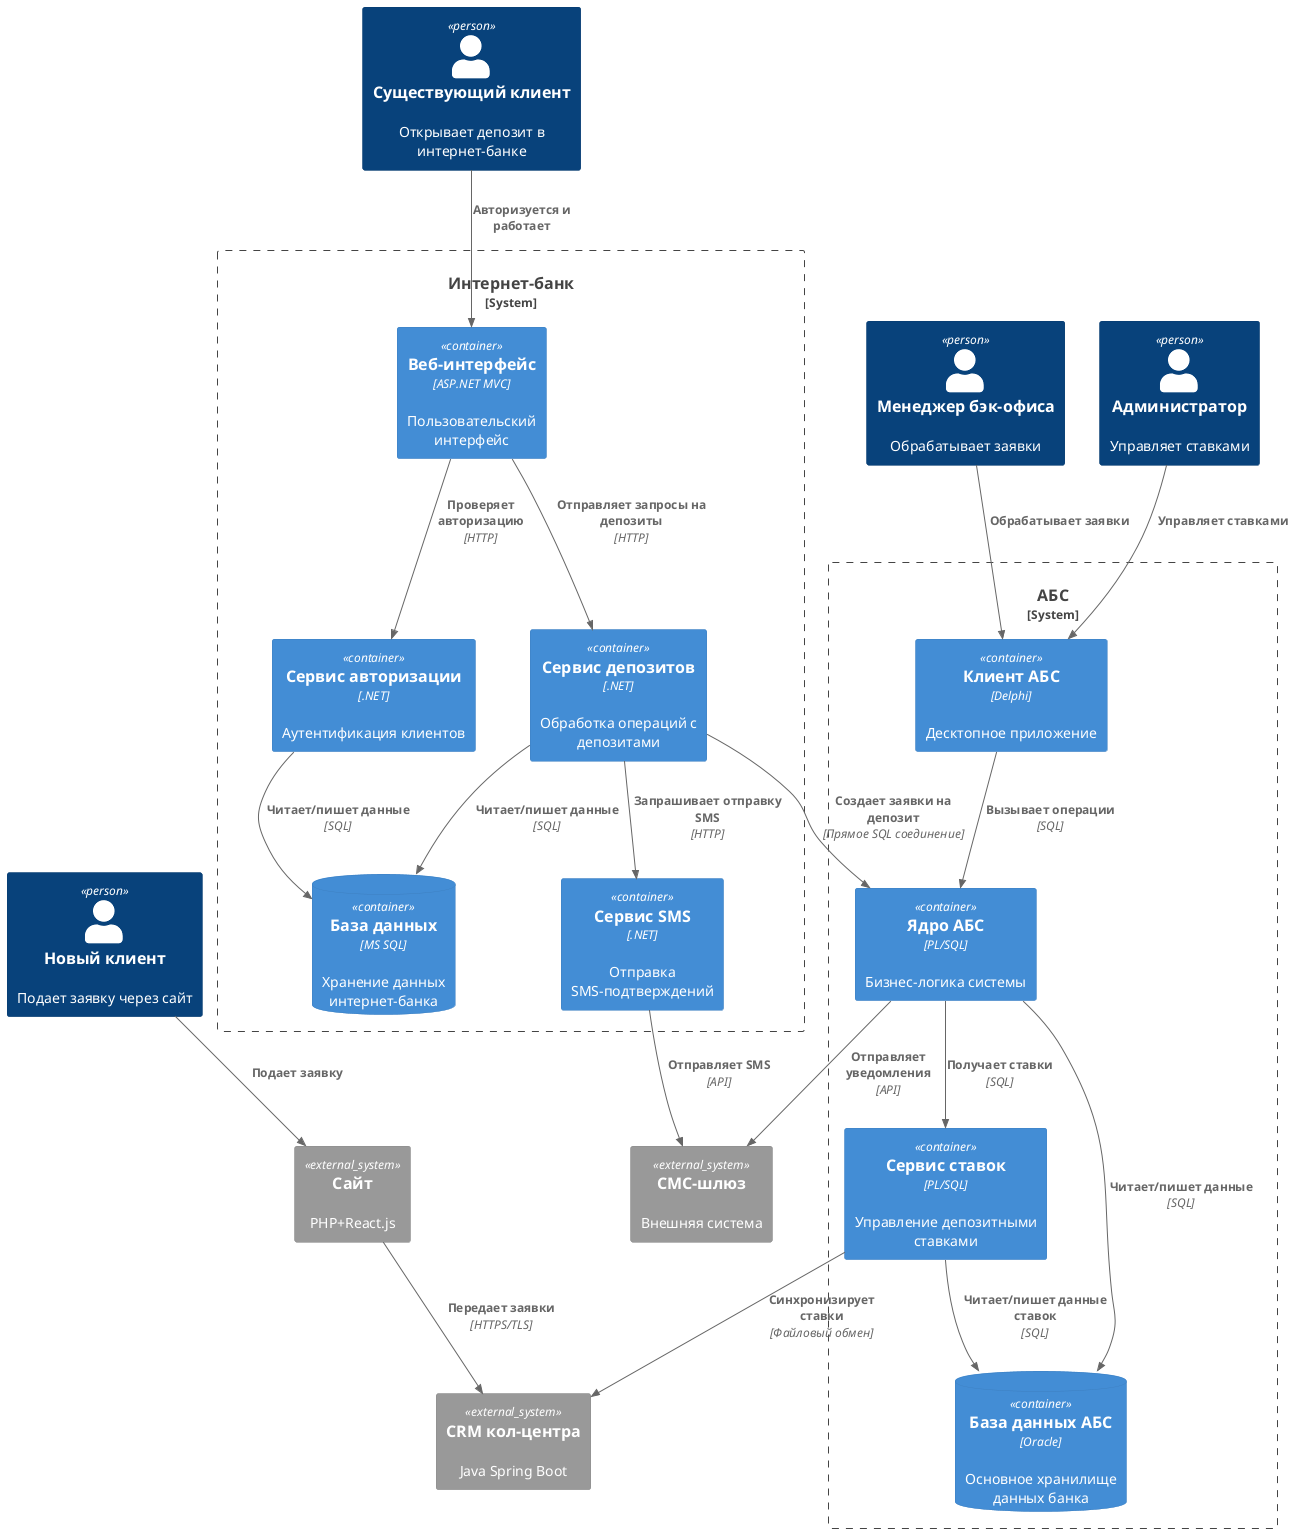 @startuml
!include <C4/C4_Container>

Person(new_client, "Новый клиент", "Подает заявку через сайт")
Person(existing_client, "Существующий клиент", "Открывает депозит в интернет-банке")
Person(backoffice_manager, "Менеджер бэк-офиса", "Обрабатывает заявки")
Person(admin, "Администратор", "Управляет ставками")

System_Boundary(online_bank_boundary, "Интернет-банк") {
    Container(web_ui, "Веб-интерфейс", "ASP.NET MVC", "Пользовательский интерфейс")
    Container(auth_service, "Сервис авторизации", ".NET", "Аутентификация клиентов")
    Container(deposit_service, "Сервис депозитов", ".NET", "Обработка операций с депозитами")
    Container(sms_service, "Сервис SMS", ".NET", "Отправка SMS-подтверждений")
    ContainerDb(online_bank_db, "База данных", "MS SQL", "Хранение данных интернет-банка")

    Rel(web_ui, auth_service, "Проверяет авторизацию", "HTTP")
    Rel(web_ui, deposit_service, "Отправляет запросы на депозиты", "HTTP")
    Rel(deposit_service, sms_service, "Запрашивает отправку SMS", "HTTP")
    Rel(auth_service, online_bank_db, "Читает/пишет данные", "SQL")
    Rel(deposit_service, online_bank_db, "Читает/пишет данные", "SQL")
}

System_Boundary(abs_boundary, "АБС") {
    Container(abs_client, "Клиент АБС", "Delphi", "Десктопное приложение")
    Container(abs_core, "Ядро АБС", "PL/SQL", "Бизнес-логика системы")
    Container(rate_service, "Сервис ставок", "PL/SQL", "Управление депозитными ставками")
    ContainerDb(abs_db, "База данных АБС", "Oracle", "Основное хранилище данных банка")

    Rel(abs_client, abs_core, "Вызывает операции", "SQL")
    Rel(abs_core, rate_service, "Получает ставки", "SQL")
    Rel(abs_core, abs_db, "Читает/пишет данные", "SQL")
    Rel(rate_service, abs_db, "Читает/пишет данные ставок", "SQL")
}

System_Ext(crm_system, "CRM кол-центра", "Java Spring Boot")
System_Ext(sms_gateway, "СМС-шлюз", "Внешняя система")
System_Ext(site_system, "Сайт", "PHP+React.js")

' Связи между системами
Rel(new_client, site_system, "Подает заявку")
Rel(existing_client, web_ui, "Авторизуется и работает")
Rel(backoffice_manager, abs_client, "Обрабатывает заявки")
Rel(admin, abs_client, "Управляет ставками")

Rel(site_system, crm_system, "Передает заявки", "HTTPS/TLS")
Rel(deposit_service, abs_core, "Создает заявки на депозит", "Прямое SQL соединение")
Rel(sms_service, sms_gateway, "Отправляет SMS", "API")
Rel(abs_core, sms_gateway, "Отправляет уведомления", "API")
Rel(rate_service, crm_system, "Синхронизирует ставки", "Файловый обмен")

@enduml